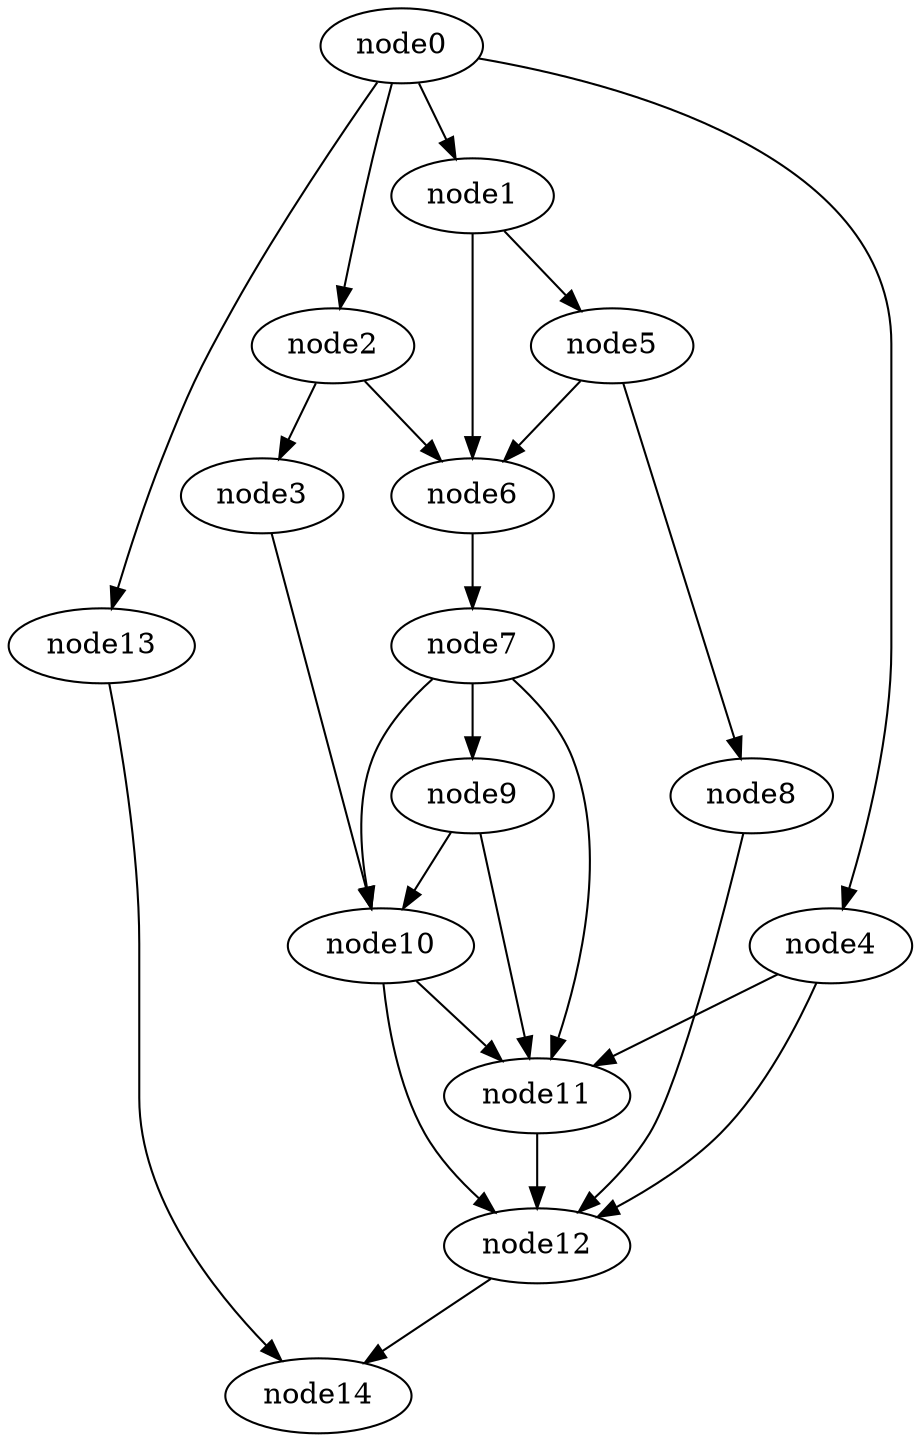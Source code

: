 digraph g{
	node14
	node13 -> node14
	node12 -> node14
	node11 -> node12
	node10 -> node12
	node10 -> node11
	node9 -> node11
	node9 -> node10
	node8 -> node12
	node7 -> node11
	node7 -> node10
	node7 -> node9
	node6 -> node7
	node5 -> node8
	node5 -> node6
	node4 -> node12
	node4 -> node11
	node3 -> node10
	node2 -> node6
	node2 -> node3
	node1 -> node6
	node1 -> node5
	node0 -> node13
	node0 -> node4
	node0 -> node2
	node0 -> node1
}
